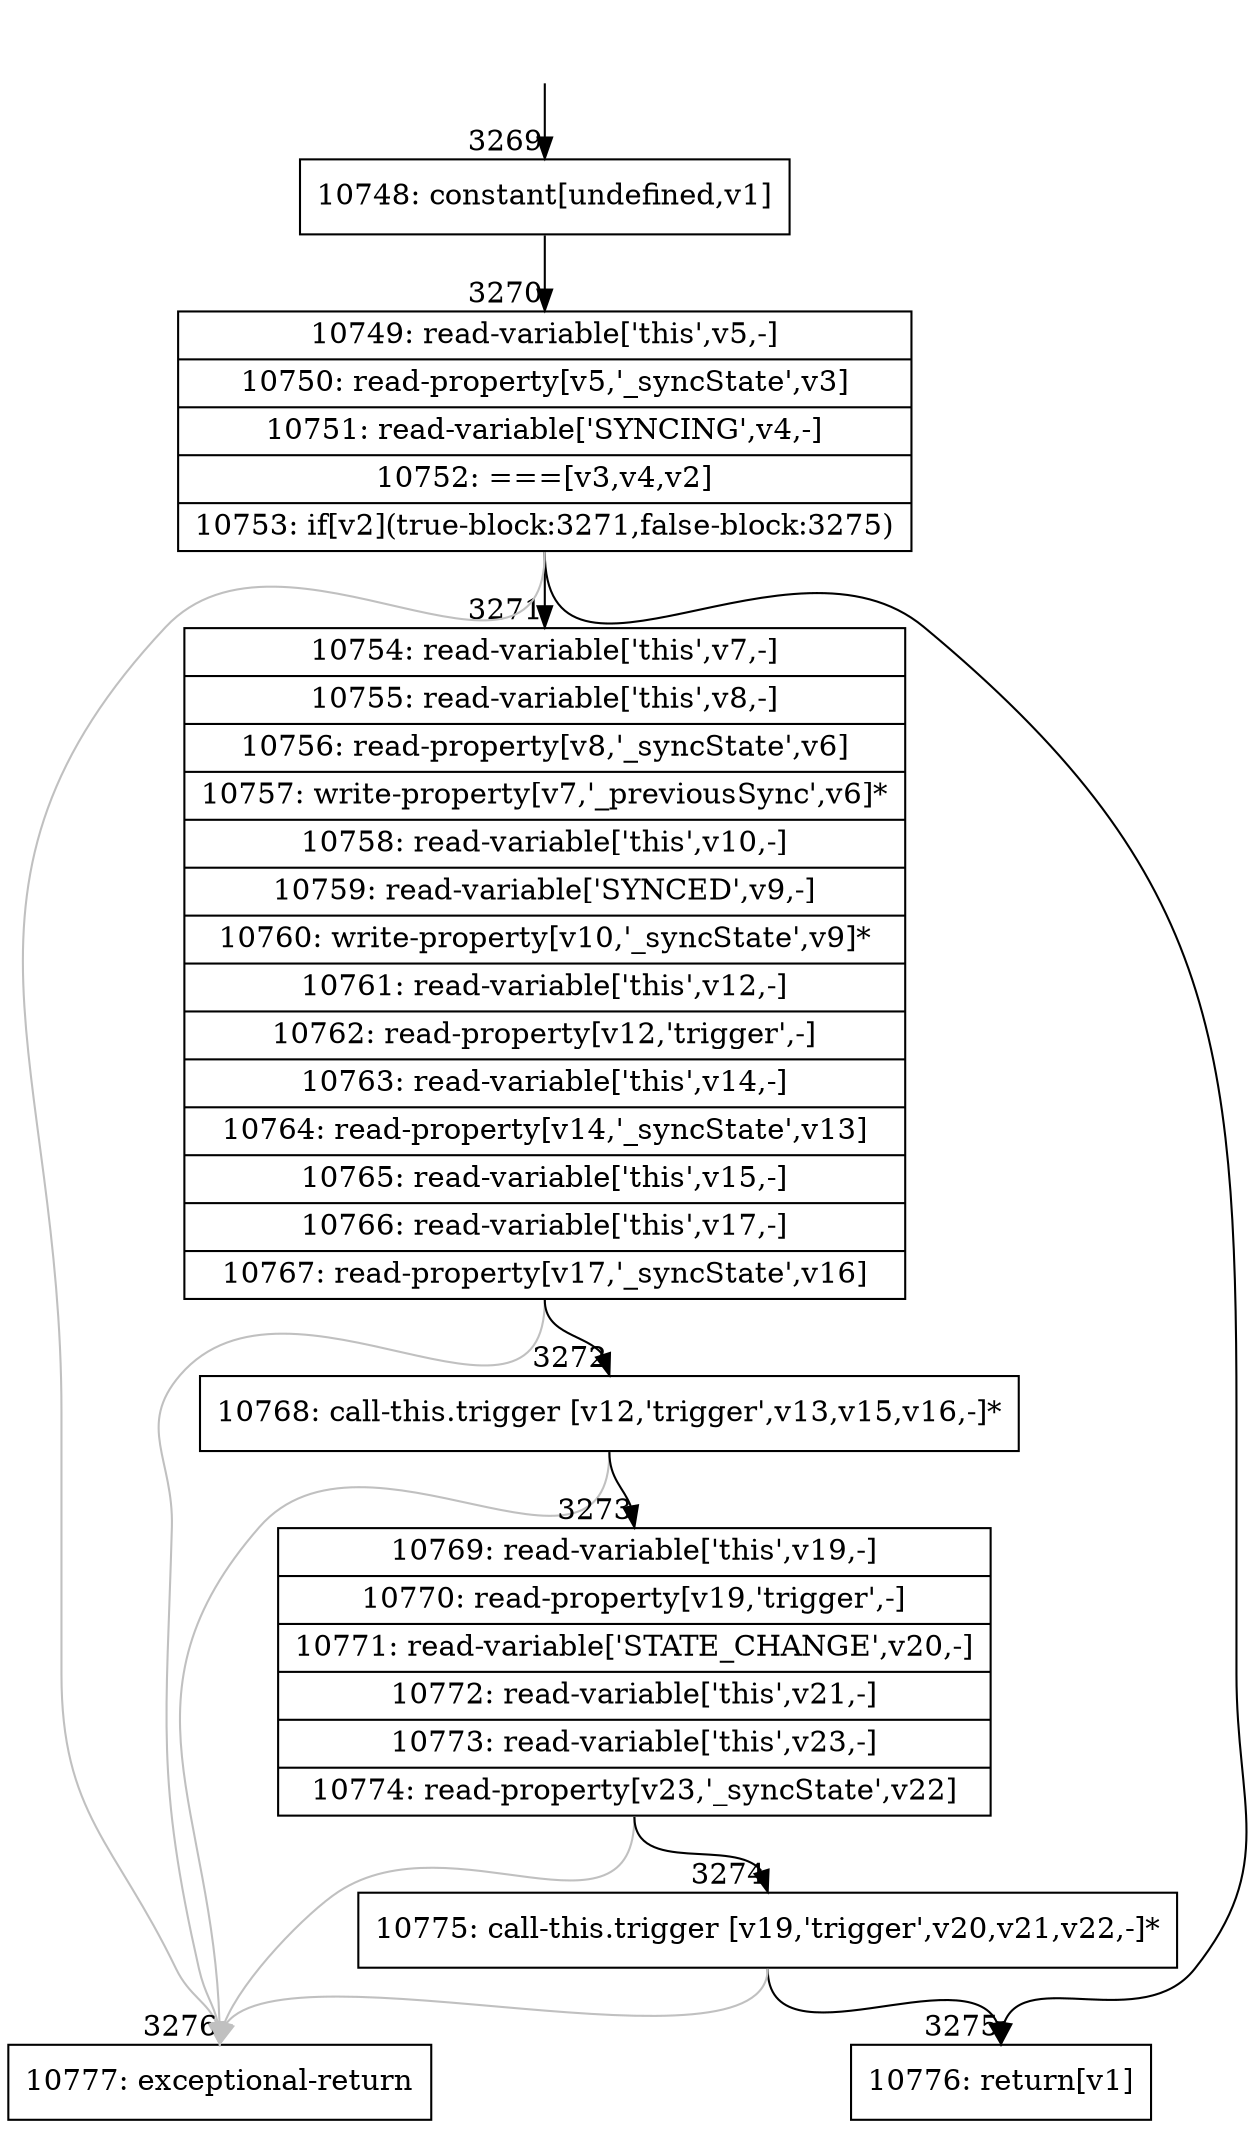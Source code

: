 digraph {
rankdir="TD"
BB_entry254[shape=none,label=""];
BB_entry254 -> BB3269 [tailport=s, headport=n, headlabel="    3269"]
BB3269 [shape=record label="{10748: constant[undefined,v1]}" ] 
BB3269 -> BB3270 [tailport=s, headport=n, headlabel="      3270"]
BB3270 [shape=record label="{10749: read-variable['this',v5,-]|10750: read-property[v5,'_syncState',v3]|10751: read-variable['SYNCING',v4,-]|10752: ===[v3,v4,v2]|10753: if[v2](true-block:3271,false-block:3275)}" ] 
BB3270 -> BB3271 [tailport=s, headport=n, headlabel="      3271"]
BB3270 -> BB3275 [tailport=s, headport=n, headlabel="      3275"]
BB3270 -> BB3276 [tailport=s, headport=n, color=gray, headlabel="      3276"]
BB3271 [shape=record label="{10754: read-variable['this',v7,-]|10755: read-variable['this',v8,-]|10756: read-property[v8,'_syncState',v6]|10757: write-property[v7,'_previousSync',v6]*|10758: read-variable['this',v10,-]|10759: read-variable['SYNCED',v9,-]|10760: write-property[v10,'_syncState',v9]*|10761: read-variable['this',v12,-]|10762: read-property[v12,'trigger',-]|10763: read-variable['this',v14,-]|10764: read-property[v14,'_syncState',v13]|10765: read-variable['this',v15,-]|10766: read-variable['this',v17,-]|10767: read-property[v17,'_syncState',v16]}" ] 
BB3271 -> BB3272 [tailport=s, headport=n, headlabel="      3272"]
BB3271 -> BB3276 [tailport=s, headport=n, color=gray]
BB3272 [shape=record label="{10768: call-this.trigger [v12,'trigger',v13,v15,v16,-]*}" ] 
BB3272 -> BB3273 [tailport=s, headport=n, headlabel="      3273"]
BB3272 -> BB3276 [tailport=s, headport=n, color=gray]
BB3273 [shape=record label="{10769: read-variable['this',v19,-]|10770: read-property[v19,'trigger',-]|10771: read-variable['STATE_CHANGE',v20,-]|10772: read-variable['this',v21,-]|10773: read-variable['this',v23,-]|10774: read-property[v23,'_syncState',v22]}" ] 
BB3273 -> BB3274 [tailport=s, headport=n, headlabel="      3274"]
BB3273 -> BB3276 [tailport=s, headport=n, color=gray]
BB3274 [shape=record label="{10775: call-this.trigger [v19,'trigger',v20,v21,v22,-]*}" ] 
BB3274 -> BB3275 [tailport=s, headport=n]
BB3274 -> BB3276 [tailport=s, headport=n, color=gray]
BB3275 [shape=record label="{10776: return[v1]}" ] 
BB3276 [shape=record label="{10777: exceptional-return}" ] 
//#$~ 2853
}
